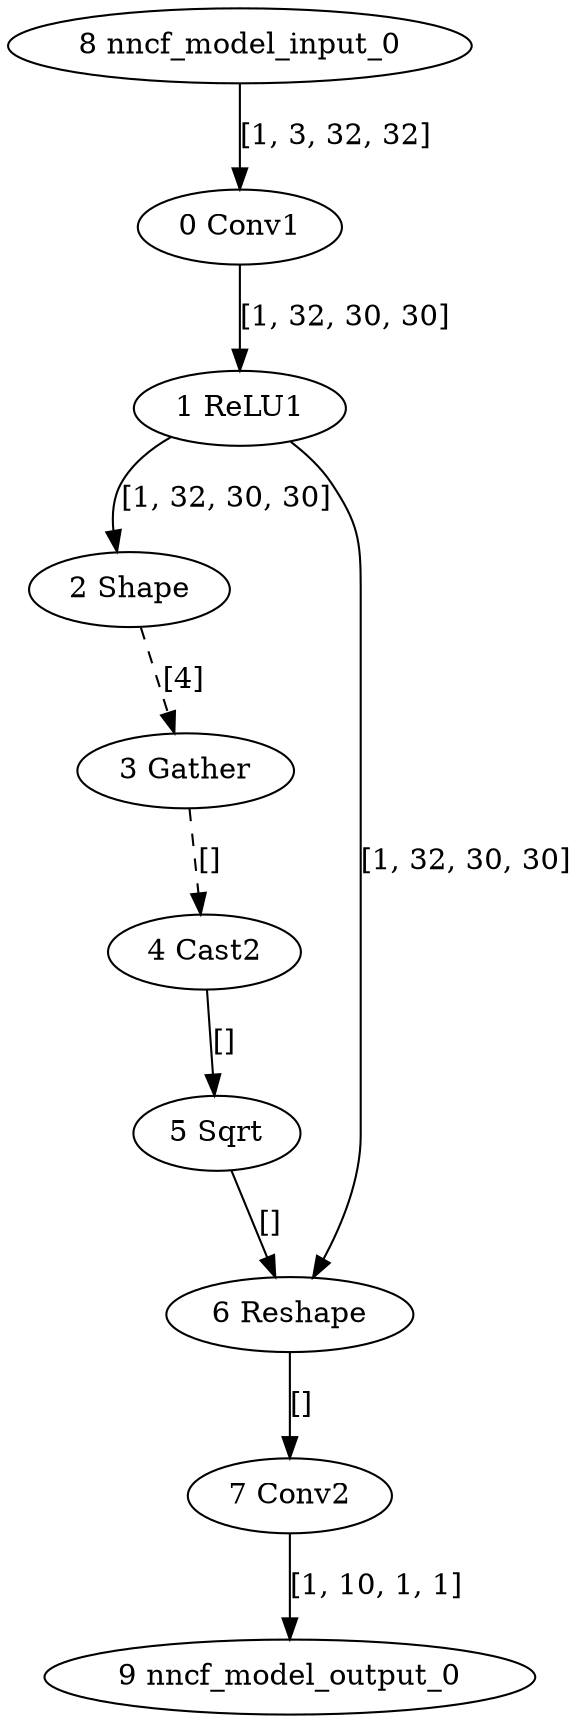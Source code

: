 strict digraph  {
"0 Conv1" [id=0, type=Conv];
"1 ReLU1" [id=1, type=Relu];
"2 Shape" [id=2, type=Shape];
"3 Gather" [id=3, type=Gather];
"4 Cast2" [id=4, type=Cast];
"5 Sqrt" [id=5, type=Sqrt];
"6 Reshape" [id=6, type=Reshape];
"7 Conv2" [id=7, type=Conv];
"8 nncf_model_input_0" [id=8, type="nncf_model_input"];
"9 nncf_model_output_0" [id=9, type="nncf_model_output"];
"0 Conv1" -> "1 ReLU1" [style=solid, label="[1, 32, 30, 30]"];
"1 ReLU1" -> "2 Shape" [style=solid, label="[1, 32, 30, 30]"];
"1 ReLU1" -> "6 Reshape" [style=solid, label="[1, 32, 30, 30]"];
"2 Shape" -> "3 Gather" [style=dashed, label="[4]"];
"3 Gather" -> "4 Cast2" [style=dashed, label="[]"];
"4 Cast2" -> "5 Sqrt" [style=solid, label="[]"];
"5 Sqrt" -> "6 Reshape" [style=solid, label="[]"];
"6 Reshape" -> "7 Conv2" [style=solid, label="[]"];
"7 Conv2" -> "9 nncf_model_output_0" [style=solid, label="[1, 10, 1, 1]"];
"8 nncf_model_input_0" -> "0 Conv1" [style=solid, label="[1, 3, 32, 32]"];
}
